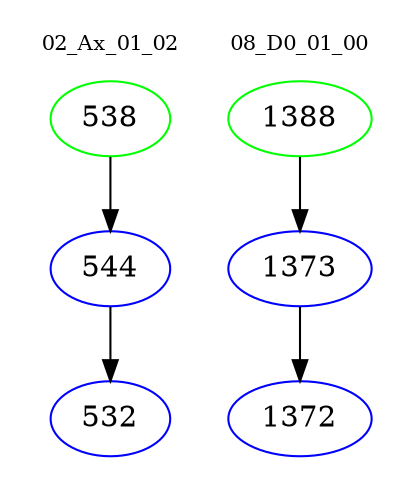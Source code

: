digraph{
subgraph cluster_0 {
color = white
label = "02_Ax_01_02";
fontsize=10;
T0_538 [label="538", color="green"]
T0_538 -> T0_544 [color="black"]
T0_544 [label="544", color="blue"]
T0_544 -> T0_532 [color="black"]
T0_532 [label="532", color="blue"]
}
subgraph cluster_1 {
color = white
label = "08_D0_01_00";
fontsize=10;
T1_1388 [label="1388", color="green"]
T1_1388 -> T1_1373 [color="black"]
T1_1373 [label="1373", color="blue"]
T1_1373 -> T1_1372 [color="black"]
T1_1372 [label="1372", color="blue"]
}
}
